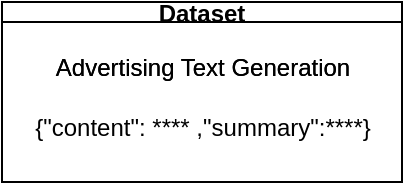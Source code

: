 <mxfile version="21.6.3" type="github">
  <diagram name="Page-1" id="b520641d-4fe3-3701-9064-5fc419738815">
    <mxGraphModel dx="690" dy="402" grid="1" gridSize="10" guides="1" tooltips="1" connect="1" arrows="1" fold="1" page="1" pageScale="1" pageWidth="1100" pageHeight="850" background="none" math="0" shadow="0">
      <root>
        <mxCell id="0" />
        <mxCell id="1" parent="0" />
        <mxCell id="AY7pOuqon0SZaMtRQyjH-1" value="Dataset" style="swimlane;startSize=10;" vertex="1" parent="1">
          <mxGeometry x="40" y="40" width="200" height="90" as="geometry" />
        </mxCell>
        <mxCell id="AY7pOuqon0SZaMtRQyjH-2" value="Advertising Text Generation&lt;br&gt;" style="text;html=1;align=center;verticalAlign=middle;resizable=0;points=[];autosize=1;strokeColor=none;fillColor=none;" vertex="1" parent="AY7pOuqon0SZaMtRQyjH-1">
          <mxGeometry x="15" y="18" width="170" height="30" as="geometry" />
        </mxCell>
        <mxCell id="AY7pOuqon0SZaMtRQyjH-5" value="{&quot;content&quot;: **** ,&quot;summary&quot;:****}" style="text;html=1;align=center;verticalAlign=middle;resizable=0;points=[];autosize=1;strokeColor=none;fillColor=none;" vertex="1" parent="AY7pOuqon0SZaMtRQyjH-1">
          <mxGeometry x="5" y="48" width="190" height="30" as="geometry" />
        </mxCell>
        <mxCell id="AY7pOuqon0SZaMtRQyjH-4" value="Advertising Text Generation&lt;br&gt;" style="text;html=1;align=center;verticalAlign=middle;resizable=0;points=[];autosize=1;strokeColor=none;fillColor=none;" vertex="1" parent="1">
          <mxGeometry x="55" y="58" width="170" height="30" as="geometry" />
        </mxCell>
      </root>
    </mxGraphModel>
  </diagram>
</mxfile>
